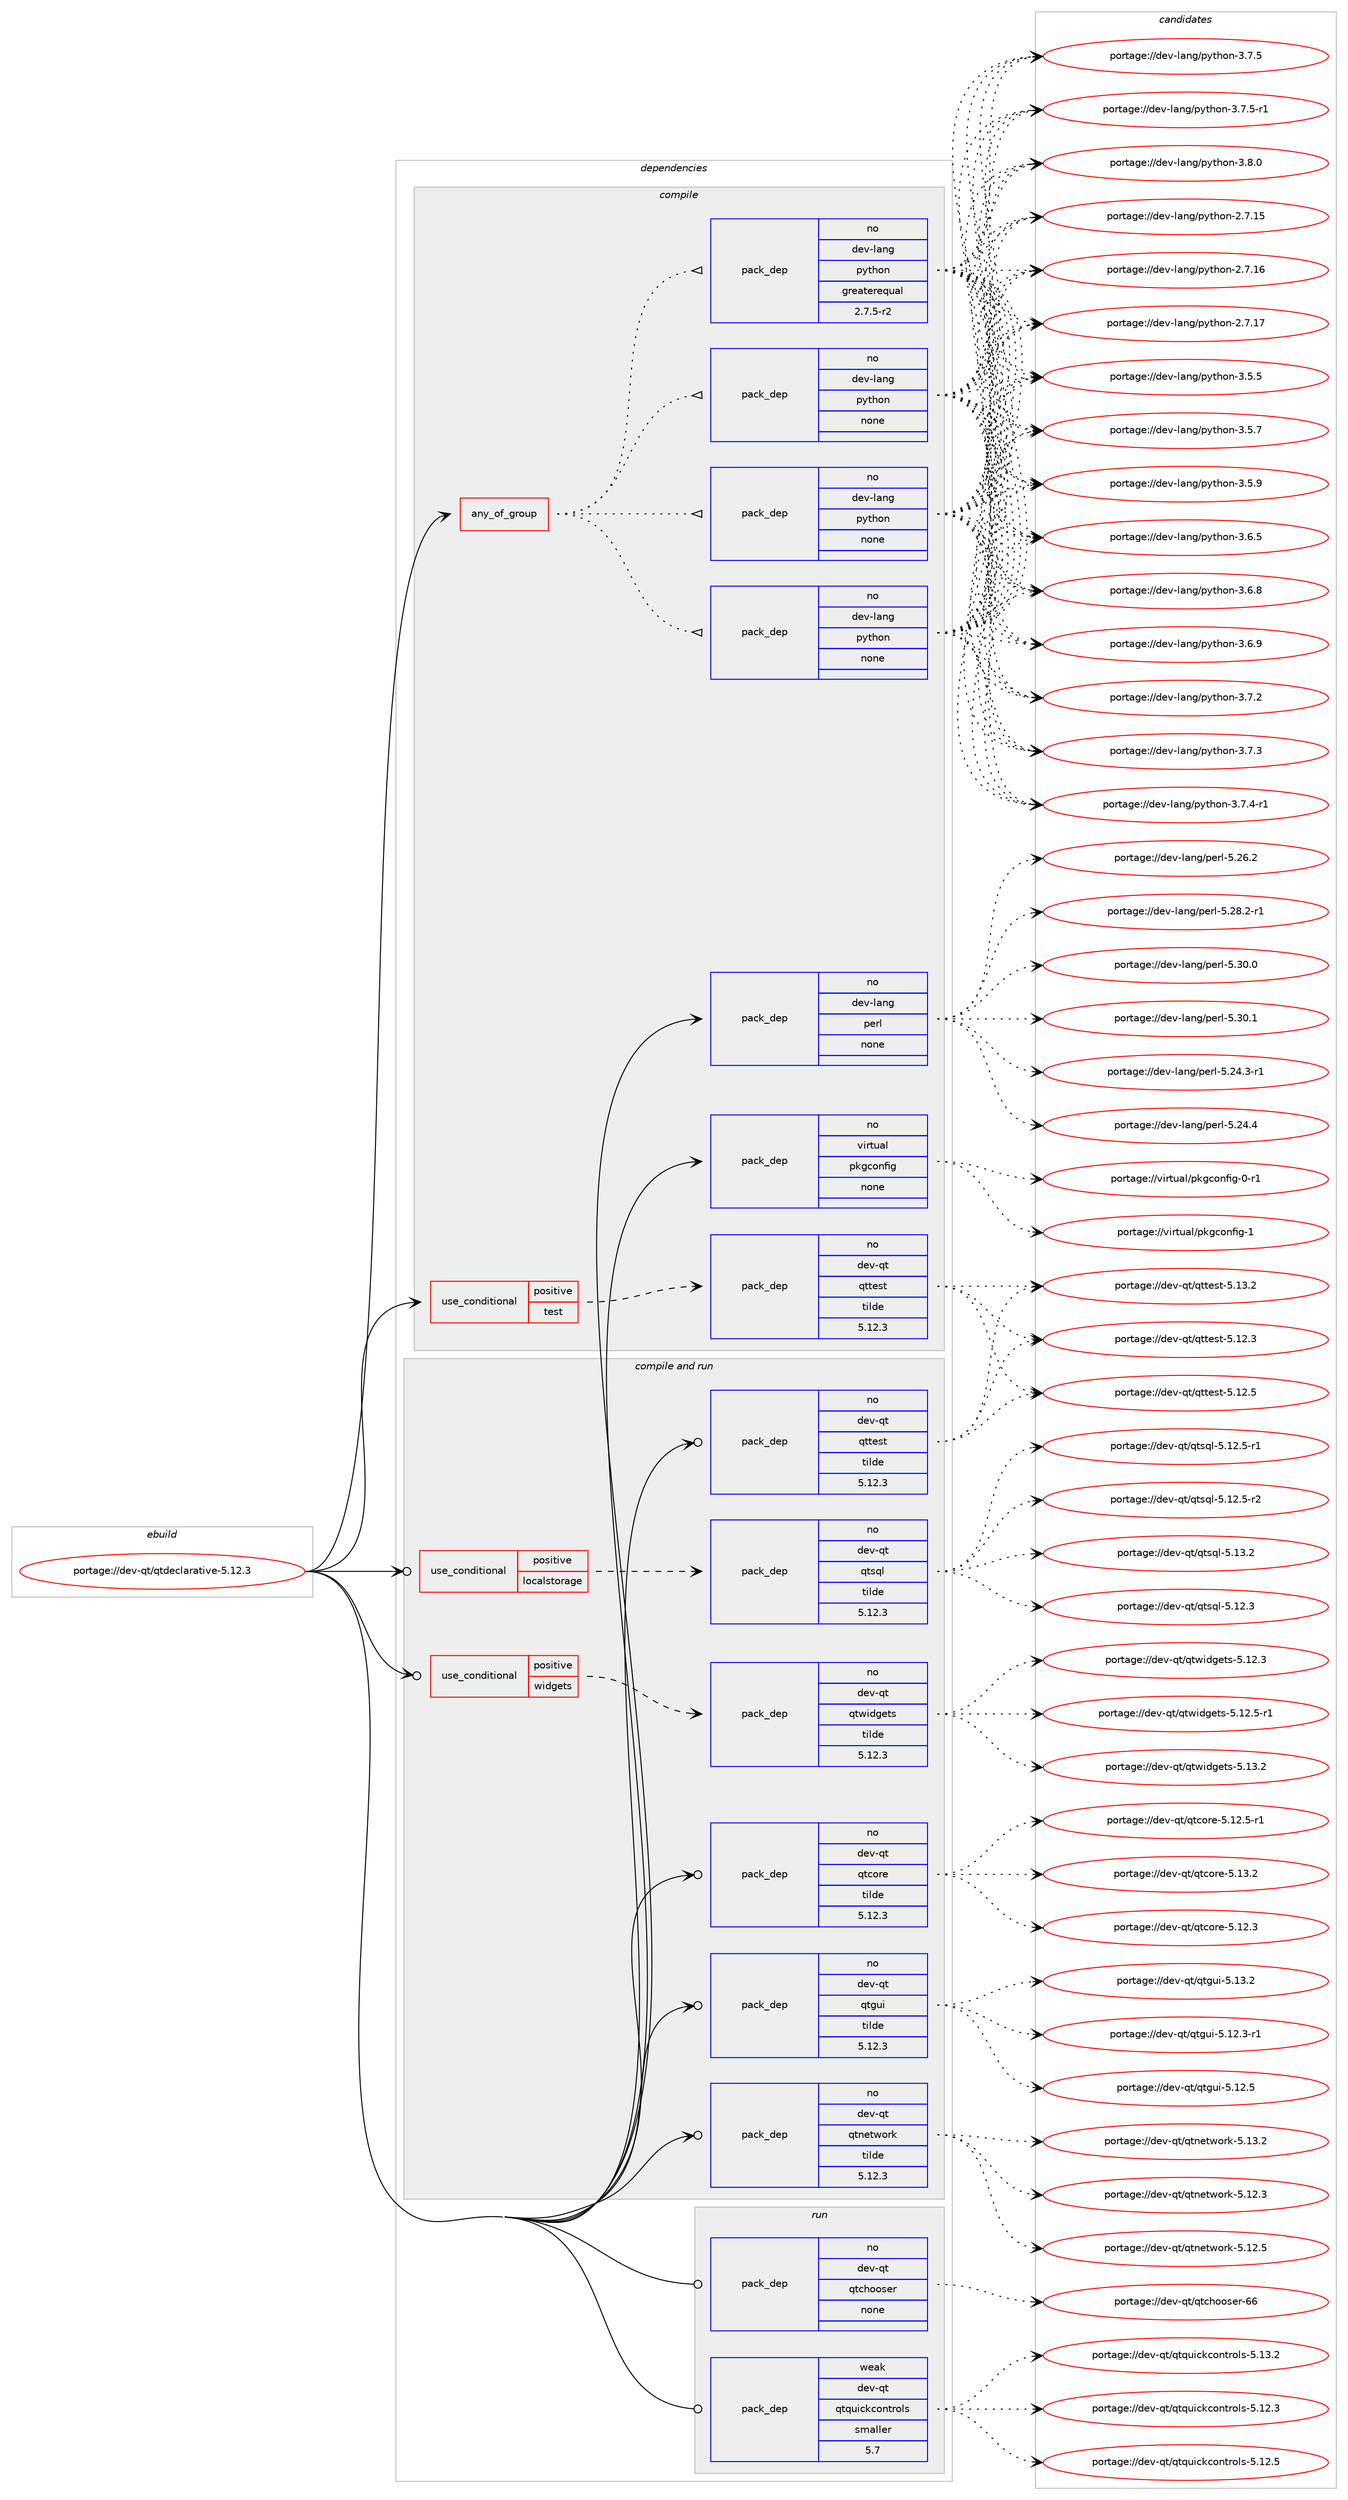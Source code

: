 digraph prolog {

# *************
# Graph options
# *************

newrank=true;
concentrate=true;
compound=true;
graph [rankdir=LR,fontname=Helvetica,fontsize=10,ranksep=1.5];#, ranksep=2.5, nodesep=0.2];
edge  [arrowhead=vee];
node  [fontname=Helvetica,fontsize=10];

# **********
# The ebuild
# **********

subgraph cluster_leftcol {
color=gray;
rank=same;
label=<<i>ebuild</i>>;
id [label="portage://dev-qt/qtdeclarative-5.12.3", color=red, width=4, href="../dev-qt/qtdeclarative-5.12.3.svg"];
}

# ****************
# The dependencies
# ****************

subgraph cluster_midcol {
color=gray;
label=<<i>dependencies</i>>;
subgraph cluster_compile {
fillcolor="#eeeeee";
style=filled;
label=<<i>compile</i>>;
subgraph any3339 {
dependency181263 [label=<<TABLE BORDER="0" CELLBORDER="1" CELLSPACING="0" CELLPADDING="4"><TR><TD CELLPADDING="10">any_of_group</TD></TR></TABLE>>, shape=none, color=red];subgraph pack136338 {
dependency181264 [label=<<TABLE BORDER="0" CELLBORDER="1" CELLSPACING="0" CELLPADDING="4" WIDTH="220"><TR><TD ROWSPAN="6" CELLPADDING="30">pack_dep</TD></TR><TR><TD WIDTH="110">no</TD></TR><TR><TD>dev-lang</TD></TR><TR><TD>python</TD></TR><TR><TD>none</TD></TR><TR><TD></TD></TR></TABLE>>, shape=none, color=blue];
}
dependency181263:e -> dependency181264:w [weight=20,style="dotted",arrowhead="oinv"];
subgraph pack136339 {
dependency181265 [label=<<TABLE BORDER="0" CELLBORDER="1" CELLSPACING="0" CELLPADDING="4" WIDTH="220"><TR><TD ROWSPAN="6" CELLPADDING="30">pack_dep</TD></TR><TR><TD WIDTH="110">no</TD></TR><TR><TD>dev-lang</TD></TR><TR><TD>python</TD></TR><TR><TD>none</TD></TR><TR><TD></TD></TR></TABLE>>, shape=none, color=blue];
}
dependency181263:e -> dependency181265:w [weight=20,style="dotted",arrowhead="oinv"];
subgraph pack136340 {
dependency181266 [label=<<TABLE BORDER="0" CELLBORDER="1" CELLSPACING="0" CELLPADDING="4" WIDTH="220"><TR><TD ROWSPAN="6" CELLPADDING="30">pack_dep</TD></TR><TR><TD WIDTH="110">no</TD></TR><TR><TD>dev-lang</TD></TR><TR><TD>python</TD></TR><TR><TD>none</TD></TR><TR><TD></TD></TR></TABLE>>, shape=none, color=blue];
}
dependency181263:e -> dependency181266:w [weight=20,style="dotted",arrowhead="oinv"];
subgraph pack136341 {
dependency181267 [label=<<TABLE BORDER="0" CELLBORDER="1" CELLSPACING="0" CELLPADDING="4" WIDTH="220"><TR><TD ROWSPAN="6" CELLPADDING="30">pack_dep</TD></TR><TR><TD WIDTH="110">no</TD></TR><TR><TD>dev-lang</TD></TR><TR><TD>python</TD></TR><TR><TD>greaterequal</TD></TR><TR><TD>2.7.5-r2</TD></TR></TABLE>>, shape=none, color=blue];
}
dependency181263:e -> dependency181267:w [weight=20,style="dotted",arrowhead="oinv"];
}
id:e -> dependency181263:w [weight=20,style="solid",arrowhead="vee"];
subgraph cond41513 {
dependency181268 [label=<<TABLE BORDER="0" CELLBORDER="1" CELLSPACING="0" CELLPADDING="4"><TR><TD ROWSPAN="3" CELLPADDING="10">use_conditional</TD></TR><TR><TD>positive</TD></TR><TR><TD>test</TD></TR></TABLE>>, shape=none, color=red];
subgraph pack136342 {
dependency181269 [label=<<TABLE BORDER="0" CELLBORDER="1" CELLSPACING="0" CELLPADDING="4" WIDTH="220"><TR><TD ROWSPAN="6" CELLPADDING="30">pack_dep</TD></TR><TR><TD WIDTH="110">no</TD></TR><TR><TD>dev-qt</TD></TR><TR><TD>qttest</TD></TR><TR><TD>tilde</TD></TR><TR><TD>5.12.3</TD></TR></TABLE>>, shape=none, color=blue];
}
dependency181268:e -> dependency181269:w [weight=20,style="dashed",arrowhead="vee"];
}
id:e -> dependency181268:w [weight=20,style="solid",arrowhead="vee"];
subgraph pack136343 {
dependency181270 [label=<<TABLE BORDER="0" CELLBORDER="1" CELLSPACING="0" CELLPADDING="4" WIDTH="220"><TR><TD ROWSPAN="6" CELLPADDING="30">pack_dep</TD></TR><TR><TD WIDTH="110">no</TD></TR><TR><TD>dev-lang</TD></TR><TR><TD>perl</TD></TR><TR><TD>none</TD></TR><TR><TD></TD></TR></TABLE>>, shape=none, color=blue];
}
id:e -> dependency181270:w [weight=20,style="solid",arrowhead="vee"];
subgraph pack136344 {
dependency181271 [label=<<TABLE BORDER="0" CELLBORDER="1" CELLSPACING="0" CELLPADDING="4" WIDTH="220"><TR><TD ROWSPAN="6" CELLPADDING="30">pack_dep</TD></TR><TR><TD WIDTH="110">no</TD></TR><TR><TD>virtual</TD></TR><TR><TD>pkgconfig</TD></TR><TR><TD>none</TD></TR><TR><TD></TD></TR></TABLE>>, shape=none, color=blue];
}
id:e -> dependency181271:w [weight=20,style="solid",arrowhead="vee"];
}
subgraph cluster_compileandrun {
fillcolor="#eeeeee";
style=filled;
label=<<i>compile and run</i>>;
subgraph cond41514 {
dependency181272 [label=<<TABLE BORDER="0" CELLBORDER="1" CELLSPACING="0" CELLPADDING="4"><TR><TD ROWSPAN="3" CELLPADDING="10">use_conditional</TD></TR><TR><TD>positive</TD></TR><TR><TD>localstorage</TD></TR></TABLE>>, shape=none, color=red];
subgraph pack136345 {
dependency181273 [label=<<TABLE BORDER="0" CELLBORDER="1" CELLSPACING="0" CELLPADDING="4" WIDTH="220"><TR><TD ROWSPAN="6" CELLPADDING="30">pack_dep</TD></TR><TR><TD WIDTH="110">no</TD></TR><TR><TD>dev-qt</TD></TR><TR><TD>qtsql</TD></TR><TR><TD>tilde</TD></TR><TR><TD>5.12.3</TD></TR></TABLE>>, shape=none, color=blue];
}
dependency181272:e -> dependency181273:w [weight=20,style="dashed",arrowhead="vee"];
}
id:e -> dependency181272:w [weight=20,style="solid",arrowhead="odotvee"];
subgraph cond41515 {
dependency181274 [label=<<TABLE BORDER="0" CELLBORDER="1" CELLSPACING="0" CELLPADDING="4"><TR><TD ROWSPAN="3" CELLPADDING="10">use_conditional</TD></TR><TR><TD>positive</TD></TR><TR><TD>widgets</TD></TR></TABLE>>, shape=none, color=red];
subgraph pack136346 {
dependency181275 [label=<<TABLE BORDER="0" CELLBORDER="1" CELLSPACING="0" CELLPADDING="4" WIDTH="220"><TR><TD ROWSPAN="6" CELLPADDING="30">pack_dep</TD></TR><TR><TD WIDTH="110">no</TD></TR><TR><TD>dev-qt</TD></TR><TR><TD>qtwidgets</TD></TR><TR><TD>tilde</TD></TR><TR><TD>5.12.3</TD></TR></TABLE>>, shape=none, color=blue];
}
dependency181274:e -> dependency181275:w [weight=20,style="dashed",arrowhead="vee"];
}
id:e -> dependency181274:w [weight=20,style="solid",arrowhead="odotvee"];
subgraph pack136347 {
dependency181276 [label=<<TABLE BORDER="0" CELLBORDER="1" CELLSPACING="0" CELLPADDING="4" WIDTH="220"><TR><TD ROWSPAN="6" CELLPADDING="30">pack_dep</TD></TR><TR><TD WIDTH="110">no</TD></TR><TR><TD>dev-qt</TD></TR><TR><TD>qtcore</TD></TR><TR><TD>tilde</TD></TR><TR><TD>5.12.3</TD></TR></TABLE>>, shape=none, color=blue];
}
id:e -> dependency181276:w [weight=20,style="solid",arrowhead="odotvee"];
subgraph pack136348 {
dependency181277 [label=<<TABLE BORDER="0" CELLBORDER="1" CELLSPACING="0" CELLPADDING="4" WIDTH="220"><TR><TD ROWSPAN="6" CELLPADDING="30">pack_dep</TD></TR><TR><TD WIDTH="110">no</TD></TR><TR><TD>dev-qt</TD></TR><TR><TD>qtgui</TD></TR><TR><TD>tilde</TD></TR><TR><TD>5.12.3</TD></TR></TABLE>>, shape=none, color=blue];
}
id:e -> dependency181277:w [weight=20,style="solid",arrowhead="odotvee"];
subgraph pack136349 {
dependency181278 [label=<<TABLE BORDER="0" CELLBORDER="1" CELLSPACING="0" CELLPADDING="4" WIDTH="220"><TR><TD ROWSPAN="6" CELLPADDING="30">pack_dep</TD></TR><TR><TD WIDTH="110">no</TD></TR><TR><TD>dev-qt</TD></TR><TR><TD>qtnetwork</TD></TR><TR><TD>tilde</TD></TR><TR><TD>5.12.3</TD></TR></TABLE>>, shape=none, color=blue];
}
id:e -> dependency181278:w [weight=20,style="solid",arrowhead="odotvee"];
subgraph pack136350 {
dependency181279 [label=<<TABLE BORDER="0" CELLBORDER="1" CELLSPACING="0" CELLPADDING="4" WIDTH="220"><TR><TD ROWSPAN="6" CELLPADDING="30">pack_dep</TD></TR><TR><TD WIDTH="110">no</TD></TR><TR><TD>dev-qt</TD></TR><TR><TD>qttest</TD></TR><TR><TD>tilde</TD></TR><TR><TD>5.12.3</TD></TR></TABLE>>, shape=none, color=blue];
}
id:e -> dependency181279:w [weight=20,style="solid",arrowhead="odotvee"];
}
subgraph cluster_run {
fillcolor="#eeeeee";
style=filled;
label=<<i>run</i>>;
subgraph pack136351 {
dependency181280 [label=<<TABLE BORDER="0" CELLBORDER="1" CELLSPACING="0" CELLPADDING="4" WIDTH="220"><TR><TD ROWSPAN="6" CELLPADDING="30">pack_dep</TD></TR><TR><TD WIDTH="110">no</TD></TR><TR><TD>dev-qt</TD></TR><TR><TD>qtchooser</TD></TR><TR><TD>none</TD></TR><TR><TD></TD></TR></TABLE>>, shape=none, color=blue];
}
id:e -> dependency181280:w [weight=20,style="solid",arrowhead="odot"];
subgraph pack136352 {
dependency181281 [label=<<TABLE BORDER="0" CELLBORDER="1" CELLSPACING="0" CELLPADDING="4" WIDTH="220"><TR><TD ROWSPAN="6" CELLPADDING="30">pack_dep</TD></TR><TR><TD WIDTH="110">weak</TD></TR><TR><TD>dev-qt</TD></TR><TR><TD>qtquickcontrols</TD></TR><TR><TD>smaller</TD></TR><TR><TD>5.7</TD></TR></TABLE>>, shape=none, color=blue];
}
id:e -> dependency181281:w [weight=20,style="solid",arrowhead="odot"];
}
}

# **************
# The candidates
# **************

subgraph cluster_choices {
rank=same;
color=gray;
label=<<i>candidates</i>>;

subgraph choice136338 {
color=black;
nodesep=1;
choiceportage10010111845108971101034711212111610411111045504655464953 [label="portage://dev-lang/python-2.7.15", color=red, width=4,href="../dev-lang/python-2.7.15.svg"];
choiceportage10010111845108971101034711212111610411111045504655464954 [label="portage://dev-lang/python-2.7.16", color=red, width=4,href="../dev-lang/python-2.7.16.svg"];
choiceportage10010111845108971101034711212111610411111045504655464955 [label="portage://dev-lang/python-2.7.17", color=red, width=4,href="../dev-lang/python-2.7.17.svg"];
choiceportage100101118451089711010347112121116104111110455146534653 [label="portage://dev-lang/python-3.5.5", color=red, width=4,href="../dev-lang/python-3.5.5.svg"];
choiceportage100101118451089711010347112121116104111110455146534655 [label="portage://dev-lang/python-3.5.7", color=red, width=4,href="../dev-lang/python-3.5.7.svg"];
choiceportage100101118451089711010347112121116104111110455146534657 [label="portage://dev-lang/python-3.5.9", color=red, width=4,href="../dev-lang/python-3.5.9.svg"];
choiceportage100101118451089711010347112121116104111110455146544653 [label="portage://dev-lang/python-3.6.5", color=red, width=4,href="../dev-lang/python-3.6.5.svg"];
choiceportage100101118451089711010347112121116104111110455146544656 [label="portage://dev-lang/python-3.6.8", color=red, width=4,href="../dev-lang/python-3.6.8.svg"];
choiceportage100101118451089711010347112121116104111110455146544657 [label="portage://dev-lang/python-3.6.9", color=red, width=4,href="../dev-lang/python-3.6.9.svg"];
choiceportage100101118451089711010347112121116104111110455146554650 [label="portage://dev-lang/python-3.7.2", color=red, width=4,href="../dev-lang/python-3.7.2.svg"];
choiceportage100101118451089711010347112121116104111110455146554651 [label="portage://dev-lang/python-3.7.3", color=red, width=4,href="../dev-lang/python-3.7.3.svg"];
choiceportage1001011184510897110103471121211161041111104551465546524511449 [label="portage://dev-lang/python-3.7.4-r1", color=red, width=4,href="../dev-lang/python-3.7.4-r1.svg"];
choiceportage100101118451089711010347112121116104111110455146554653 [label="portage://dev-lang/python-3.7.5", color=red, width=4,href="../dev-lang/python-3.7.5.svg"];
choiceportage1001011184510897110103471121211161041111104551465546534511449 [label="portage://dev-lang/python-3.7.5-r1", color=red, width=4,href="../dev-lang/python-3.7.5-r1.svg"];
choiceportage100101118451089711010347112121116104111110455146564648 [label="portage://dev-lang/python-3.8.0", color=red, width=4,href="../dev-lang/python-3.8.0.svg"];
dependency181264:e -> choiceportage10010111845108971101034711212111610411111045504655464953:w [style=dotted,weight="100"];
dependency181264:e -> choiceportage10010111845108971101034711212111610411111045504655464954:w [style=dotted,weight="100"];
dependency181264:e -> choiceportage10010111845108971101034711212111610411111045504655464955:w [style=dotted,weight="100"];
dependency181264:e -> choiceportage100101118451089711010347112121116104111110455146534653:w [style=dotted,weight="100"];
dependency181264:e -> choiceportage100101118451089711010347112121116104111110455146534655:w [style=dotted,weight="100"];
dependency181264:e -> choiceportage100101118451089711010347112121116104111110455146534657:w [style=dotted,weight="100"];
dependency181264:e -> choiceportage100101118451089711010347112121116104111110455146544653:w [style=dotted,weight="100"];
dependency181264:e -> choiceportage100101118451089711010347112121116104111110455146544656:w [style=dotted,weight="100"];
dependency181264:e -> choiceportage100101118451089711010347112121116104111110455146544657:w [style=dotted,weight="100"];
dependency181264:e -> choiceportage100101118451089711010347112121116104111110455146554650:w [style=dotted,weight="100"];
dependency181264:e -> choiceportage100101118451089711010347112121116104111110455146554651:w [style=dotted,weight="100"];
dependency181264:e -> choiceportage1001011184510897110103471121211161041111104551465546524511449:w [style=dotted,weight="100"];
dependency181264:e -> choiceportage100101118451089711010347112121116104111110455146554653:w [style=dotted,weight="100"];
dependency181264:e -> choiceportage1001011184510897110103471121211161041111104551465546534511449:w [style=dotted,weight="100"];
dependency181264:e -> choiceportage100101118451089711010347112121116104111110455146564648:w [style=dotted,weight="100"];
}
subgraph choice136339 {
color=black;
nodesep=1;
choiceportage10010111845108971101034711212111610411111045504655464953 [label="portage://dev-lang/python-2.7.15", color=red, width=4,href="../dev-lang/python-2.7.15.svg"];
choiceportage10010111845108971101034711212111610411111045504655464954 [label="portage://dev-lang/python-2.7.16", color=red, width=4,href="../dev-lang/python-2.7.16.svg"];
choiceportage10010111845108971101034711212111610411111045504655464955 [label="portage://dev-lang/python-2.7.17", color=red, width=4,href="../dev-lang/python-2.7.17.svg"];
choiceportage100101118451089711010347112121116104111110455146534653 [label="portage://dev-lang/python-3.5.5", color=red, width=4,href="../dev-lang/python-3.5.5.svg"];
choiceportage100101118451089711010347112121116104111110455146534655 [label="portage://dev-lang/python-3.5.7", color=red, width=4,href="../dev-lang/python-3.5.7.svg"];
choiceportage100101118451089711010347112121116104111110455146534657 [label="portage://dev-lang/python-3.5.9", color=red, width=4,href="../dev-lang/python-3.5.9.svg"];
choiceportage100101118451089711010347112121116104111110455146544653 [label="portage://dev-lang/python-3.6.5", color=red, width=4,href="../dev-lang/python-3.6.5.svg"];
choiceportage100101118451089711010347112121116104111110455146544656 [label="portage://dev-lang/python-3.6.8", color=red, width=4,href="../dev-lang/python-3.6.8.svg"];
choiceportage100101118451089711010347112121116104111110455146544657 [label="portage://dev-lang/python-3.6.9", color=red, width=4,href="../dev-lang/python-3.6.9.svg"];
choiceportage100101118451089711010347112121116104111110455146554650 [label="portage://dev-lang/python-3.7.2", color=red, width=4,href="../dev-lang/python-3.7.2.svg"];
choiceportage100101118451089711010347112121116104111110455146554651 [label="portage://dev-lang/python-3.7.3", color=red, width=4,href="../dev-lang/python-3.7.3.svg"];
choiceportage1001011184510897110103471121211161041111104551465546524511449 [label="portage://dev-lang/python-3.7.4-r1", color=red, width=4,href="../dev-lang/python-3.7.4-r1.svg"];
choiceportage100101118451089711010347112121116104111110455146554653 [label="portage://dev-lang/python-3.7.5", color=red, width=4,href="../dev-lang/python-3.7.5.svg"];
choiceportage1001011184510897110103471121211161041111104551465546534511449 [label="portage://dev-lang/python-3.7.5-r1", color=red, width=4,href="../dev-lang/python-3.7.5-r1.svg"];
choiceportage100101118451089711010347112121116104111110455146564648 [label="portage://dev-lang/python-3.8.0", color=red, width=4,href="../dev-lang/python-3.8.0.svg"];
dependency181265:e -> choiceportage10010111845108971101034711212111610411111045504655464953:w [style=dotted,weight="100"];
dependency181265:e -> choiceportage10010111845108971101034711212111610411111045504655464954:w [style=dotted,weight="100"];
dependency181265:e -> choiceportage10010111845108971101034711212111610411111045504655464955:w [style=dotted,weight="100"];
dependency181265:e -> choiceportage100101118451089711010347112121116104111110455146534653:w [style=dotted,weight="100"];
dependency181265:e -> choiceportage100101118451089711010347112121116104111110455146534655:w [style=dotted,weight="100"];
dependency181265:e -> choiceportage100101118451089711010347112121116104111110455146534657:w [style=dotted,weight="100"];
dependency181265:e -> choiceportage100101118451089711010347112121116104111110455146544653:w [style=dotted,weight="100"];
dependency181265:e -> choiceportage100101118451089711010347112121116104111110455146544656:w [style=dotted,weight="100"];
dependency181265:e -> choiceportage100101118451089711010347112121116104111110455146544657:w [style=dotted,weight="100"];
dependency181265:e -> choiceportage100101118451089711010347112121116104111110455146554650:w [style=dotted,weight="100"];
dependency181265:e -> choiceportage100101118451089711010347112121116104111110455146554651:w [style=dotted,weight="100"];
dependency181265:e -> choiceportage1001011184510897110103471121211161041111104551465546524511449:w [style=dotted,weight="100"];
dependency181265:e -> choiceportage100101118451089711010347112121116104111110455146554653:w [style=dotted,weight="100"];
dependency181265:e -> choiceportage1001011184510897110103471121211161041111104551465546534511449:w [style=dotted,weight="100"];
dependency181265:e -> choiceportage100101118451089711010347112121116104111110455146564648:w [style=dotted,weight="100"];
}
subgraph choice136340 {
color=black;
nodesep=1;
choiceportage10010111845108971101034711212111610411111045504655464953 [label="portage://dev-lang/python-2.7.15", color=red, width=4,href="../dev-lang/python-2.7.15.svg"];
choiceportage10010111845108971101034711212111610411111045504655464954 [label="portage://dev-lang/python-2.7.16", color=red, width=4,href="../dev-lang/python-2.7.16.svg"];
choiceportage10010111845108971101034711212111610411111045504655464955 [label="portage://dev-lang/python-2.7.17", color=red, width=4,href="../dev-lang/python-2.7.17.svg"];
choiceportage100101118451089711010347112121116104111110455146534653 [label="portage://dev-lang/python-3.5.5", color=red, width=4,href="../dev-lang/python-3.5.5.svg"];
choiceportage100101118451089711010347112121116104111110455146534655 [label="portage://dev-lang/python-3.5.7", color=red, width=4,href="../dev-lang/python-3.5.7.svg"];
choiceportage100101118451089711010347112121116104111110455146534657 [label="portage://dev-lang/python-3.5.9", color=red, width=4,href="../dev-lang/python-3.5.9.svg"];
choiceportage100101118451089711010347112121116104111110455146544653 [label="portage://dev-lang/python-3.6.5", color=red, width=4,href="../dev-lang/python-3.6.5.svg"];
choiceportage100101118451089711010347112121116104111110455146544656 [label="portage://dev-lang/python-3.6.8", color=red, width=4,href="../dev-lang/python-3.6.8.svg"];
choiceportage100101118451089711010347112121116104111110455146544657 [label="portage://dev-lang/python-3.6.9", color=red, width=4,href="../dev-lang/python-3.6.9.svg"];
choiceportage100101118451089711010347112121116104111110455146554650 [label="portage://dev-lang/python-3.7.2", color=red, width=4,href="../dev-lang/python-3.7.2.svg"];
choiceportage100101118451089711010347112121116104111110455146554651 [label="portage://dev-lang/python-3.7.3", color=red, width=4,href="../dev-lang/python-3.7.3.svg"];
choiceportage1001011184510897110103471121211161041111104551465546524511449 [label="portage://dev-lang/python-3.7.4-r1", color=red, width=4,href="../dev-lang/python-3.7.4-r1.svg"];
choiceportage100101118451089711010347112121116104111110455146554653 [label="portage://dev-lang/python-3.7.5", color=red, width=4,href="../dev-lang/python-3.7.5.svg"];
choiceportage1001011184510897110103471121211161041111104551465546534511449 [label="portage://dev-lang/python-3.7.5-r1", color=red, width=4,href="../dev-lang/python-3.7.5-r1.svg"];
choiceportage100101118451089711010347112121116104111110455146564648 [label="portage://dev-lang/python-3.8.0", color=red, width=4,href="../dev-lang/python-3.8.0.svg"];
dependency181266:e -> choiceportage10010111845108971101034711212111610411111045504655464953:w [style=dotted,weight="100"];
dependency181266:e -> choiceportage10010111845108971101034711212111610411111045504655464954:w [style=dotted,weight="100"];
dependency181266:e -> choiceportage10010111845108971101034711212111610411111045504655464955:w [style=dotted,weight="100"];
dependency181266:e -> choiceportage100101118451089711010347112121116104111110455146534653:w [style=dotted,weight="100"];
dependency181266:e -> choiceportage100101118451089711010347112121116104111110455146534655:w [style=dotted,weight="100"];
dependency181266:e -> choiceportage100101118451089711010347112121116104111110455146534657:w [style=dotted,weight="100"];
dependency181266:e -> choiceportage100101118451089711010347112121116104111110455146544653:w [style=dotted,weight="100"];
dependency181266:e -> choiceportage100101118451089711010347112121116104111110455146544656:w [style=dotted,weight="100"];
dependency181266:e -> choiceportage100101118451089711010347112121116104111110455146544657:w [style=dotted,weight="100"];
dependency181266:e -> choiceportage100101118451089711010347112121116104111110455146554650:w [style=dotted,weight="100"];
dependency181266:e -> choiceportage100101118451089711010347112121116104111110455146554651:w [style=dotted,weight="100"];
dependency181266:e -> choiceportage1001011184510897110103471121211161041111104551465546524511449:w [style=dotted,weight="100"];
dependency181266:e -> choiceportage100101118451089711010347112121116104111110455146554653:w [style=dotted,weight="100"];
dependency181266:e -> choiceportage1001011184510897110103471121211161041111104551465546534511449:w [style=dotted,weight="100"];
dependency181266:e -> choiceportage100101118451089711010347112121116104111110455146564648:w [style=dotted,weight="100"];
}
subgraph choice136341 {
color=black;
nodesep=1;
choiceportage10010111845108971101034711212111610411111045504655464953 [label="portage://dev-lang/python-2.7.15", color=red, width=4,href="../dev-lang/python-2.7.15.svg"];
choiceportage10010111845108971101034711212111610411111045504655464954 [label="portage://dev-lang/python-2.7.16", color=red, width=4,href="../dev-lang/python-2.7.16.svg"];
choiceportage10010111845108971101034711212111610411111045504655464955 [label="portage://dev-lang/python-2.7.17", color=red, width=4,href="../dev-lang/python-2.7.17.svg"];
choiceportage100101118451089711010347112121116104111110455146534653 [label="portage://dev-lang/python-3.5.5", color=red, width=4,href="../dev-lang/python-3.5.5.svg"];
choiceportage100101118451089711010347112121116104111110455146534655 [label="portage://dev-lang/python-3.5.7", color=red, width=4,href="../dev-lang/python-3.5.7.svg"];
choiceportage100101118451089711010347112121116104111110455146534657 [label="portage://dev-lang/python-3.5.9", color=red, width=4,href="../dev-lang/python-3.5.9.svg"];
choiceportage100101118451089711010347112121116104111110455146544653 [label="portage://dev-lang/python-3.6.5", color=red, width=4,href="../dev-lang/python-3.6.5.svg"];
choiceportage100101118451089711010347112121116104111110455146544656 [label="portage://dev-lang/python-3.6.8", color=red, width=4,href="../dev-lang/python-3.6.8.svg"];
choiceportage100101118451089711010347112121116104111110455146544657 [label="portage://dev-lang/python-3.6.9", color=red, width=4,href="../dev-lang/python-3.6.9.svg"];
choiceportage100101118451089711010347112121116104111110455146554650 [label="portage://dev-lang/python-3.7.2", color=red, width=4,href="../dev-lang/python-3.7.2.svg"];
choiceportage100101118451089711010347112121116104111110455146554651 [label="portage://dev-lang/python-3.7.3", color=red, width=4,href="../dev-lang/python-3.7.3.svg"];
choiceportage1001011184510897110103471121211161041111104551465546524511449 [label="portage://dev-lang/python-3.7.4-r1", color=red, width=4,href="../dev-lang/python-3.7.4-r1.svg"];
choiceportage100101118451089711010347112121116104111110455146554653 [label="portage://dev-lang/python-3.7.5", color=red, width=4,href="../dev-lang/python-3.7.5.svg"];
choiceportage1001011184510897110103471121211161041111104551465546534511449 [label="portage://dev-lang/python-3.7.5-r1", color=red, width=4,href="../dev-lang/python-3.7.5-r1.svg"];
choiceportage100101118451089711010347112121116104111110455146564648 [label="portage://dev-lang/python-3.8.0", color=red, width=4,href="../dev-lang/python-3.8.0.svg"];
dependency181267:e -> choiceportage10010111845108971101034711212111610411111045504655464953:w [style=dotted,weight="100"];
dependency181267:e -> choiceportage10010111845108971101034711212111610411111045504655464954:w [style=dotted,weight="100"];
dependency181267:e -> choiceportage10010111845108971101034711212111610411111045504655464955:w [style=dotted,weight="100"];
dependency181267:e -> choiceportage100101118451089711010347112121116104111110455146534653:w [style=dotted,weight="100"];
dependency181267:e -> choiceportage100101118451089711010347112121116104111110455146534655:w [style=dotted,weight="100"];
dependency181267:e -> choiceportage100101118451089711010347112121116104111110455146534657:w [style=dotted,weight="100"];
dependency181267:e -> choiceportage100101118451089711010347112121116104111110455146544653:w [style=dotted,weight="100"];
dependency181267:e -> choiceportage100101118451089711010347112121116104111110455146544656:w [style=dotted,weight="100"];
dependency181267:e -> choiceportage100101118451089711010347112121116104111110455146544657:w [style=dotted,weight="100"];
dependency181267:e -> choiceportage100101118451089711010347112121116104111110455146554650:w [style=dotted,weight="100"];
dependency181267:e -> choiceportage100101118451089711010347112121116104111110455146554651:w [style=dotted,weight="100"];
dependency181267:e -> choiceportage1001011184510897110103471121211161041111104551465546524511449:w [style=dotted,weight="100"];
dependency181267:e -> choiceportage100101118451089711010347112121116104111110455146554653:w [style=dotted,weight="100"];
dependency181267:e -> choiceportage1001011184510897110103471121211161041111104551465546534511449:w [style=dotted,weight="100"];
dependency181267:e -> choiceportage100101118451089711010347112121116104111110455146564648:w [style=dotted,weight="100"];
}
subgraph choice136342 {
color=black;
nodesep=1;
choiceportage100101118451131164711311611610111511645534649504651 [label="portage://dev-qt/qttest-5.12.3", color=red, width=4,href="../dev-qt/qttest-5.12.3.svg"];
choiceportage100101118451131164711311611610111511645534649504653 [label="portage://dev-qt/qttest-5.12.5", color=red, width=4,href="../dev-qt/qttest-5.12.5.svg"];
choiceportage100101118451131164711311611610111511645534649514650 [label="portage://dev-qt/qttest-5.13.2", color=red, width=4,href="../dev-qt/qttest-5.13.2.svg"];
dependency181269:e -> choiceportage100101118451131164711311611610111511645534649504651:w [style=dotted,weight="100"];
dependency181269:e -> choiceportage100101118451131164711311611610111511645534649504653:w [style=dotted,weight="100"];
dependency181269:e -> choiceportage100101118451131164711311611610111511645534649514650:w [style=dotted,weight="100"];
}
subgraph choice136343 {
color=black;
nodesep=1;
choiceportage100101118451089711010347112101114108455346505246514511449 [label="portage://dev-lang/perl-5.24.3-r1", color=red, width=4,href="../dev-lang/perl-5.24.3-r1.svg"];
choiceportage10010111845108971101034711210111410845534650524652 [label="portage://dev-lang/perl-5.24.4", color=red, width=4,href="../dev-lang/perl-5.24.4.svg"];
choiceportage10010111845108971101034711210111410845534650544650 [label="portage://dev-lang/perl-5.26.2", color=red, width=4,href="../dev-lang/perl-5.26.2.svg"];
choiceportage100101118451089711010347112101114108455346505646504511449 [label="portage://dev-lang/perl-5.28.2-r1", color=red, width=4,href="../dev-lang/perl-5.28.2-r1.svg"];
choiceportage10010111845108971101034711210111410845534651484648 [label="portage://dev-lang/perl-5.30.0", color=red, width=4,href="../dev-lang/perl-5.30.0.svg"];
choiceportage10010111845108971101034711210111410845534651484649 [label="portage://dev-lang/perl-5.30.1", color=red, width=4,href="../dev-lang/perl-5.30.1.svg"];
dependency181270:e -> choiceportage100101118451089711010347112101114108455346505246514511449:w [style=dotted,weight="100"];
dependency181270:e -> choiceportage10010111845108971101034711210111410845534650524652:w [style=dotted,weight="100"];
dependency181270:e -> choiceportage10010111845108971101034711210111410845534650544650:w [style=dotted,weight="100"];
dependency181270:e -> choiceportage100101118451089711010347112101114108455346505646504511449:w [style=dotted,weight="100"];
dependency181270:e -> choiceportage10010111845108971101034711210111410845534651484648:w [style=dotted,weight="100"];
dependency181270:e -> choiceportage10010111845108971101034711210111410845534651484649:w [style=dotted,weight="100"];
}
subgraph choice136344 {
color=black;
nodesep=1;
choiceportage11810511411611797108471121071039911111010210510345484511449 [label="portage://virtual/pkgconfig-0-r1", color=red, width=4,href="../virtual/pkgconfig-0-r1.svg"];
choiceportage1181051141161179710847112107103991111101021051034549 [label="portage://virtual/pkgconfig-1", color=red, width=4,href="../virtual/pkgconfig-1.svg"];
dependency181271:e -> choiceportage11810511411611797108471121071039911111010210510345484511449:w [style=dotted,weight="100"];
dependency181271:e -> choiceportage1181051141161179710847112107103991111101021051034549:w [style=dotted,weight="100"];
}
subgraph choice136345 {
color=black;
nodesep=1;
choiceportage100101118451131164711311611511310845534649504651 [label="portage://dev-qt/qtsql-5.12.3", color=red, width=4,href="../dev-qt/qtsql-5.12.3.svg"];
choiceportage1001011184511311647113116115113108455346495046534511449 [label="portage://dev-qt/qtsql-5.12.5-r1", color=red, width=4,href="../dev-qt/qtsql-5.12.5-r1.svg"];
choiceportage1001011184511311647113116115113108455346495046534511450 [label="portage://dev-qt/qtsql-5.12.5-r2", color=red, width=4,href="../dev-qt/qtsql-5.12.5-r2.svg"];
choiceportage100101118451131164711311611511310845534649514650 [label="portage://dev-qt/qtsql-5.13.2", color=red, width=4,href="../dev-qt/qtsql-5.13.2.svg"];
dependency181273:e -> choiceportage100101118451131164711311611511310845534649504651:w [style=dotted,weight="100"];
dependency181273:e -> choiceportage1001011184511311647113116115113108455346495046534511449:w [style=dotted,weight="100"];
dependency181273:e -> choiceportage1001011184511311647113116115113108455346495046534511450:w [style=dotted,weight="100"];
dependency181273:e -> choiceportage100101118451131164711311611511310845534649514650:w [style=dotted,weight="100"];
}
subgraph choice136346 {
color=black;
nodesep=1;
choiceportage100101118451131164711311611910510010310111611545534649504651 [label="portage://dev-qt/qtwidgets-5.12.3", color=red, width=4,href="../dev-qt/qtwidgets-5.12.3.svg"];
choiceportage1001011184511311647113116119105100103101116115455346495046534511449 [label="portage://dev-qt/qtwidgets-5.12.5-r1", color=red, width=4,href="../dev-qt/qtwidgets-5.12.5-r1.svg"];
choiceportage100101118451131164711311611910510010310111611545534649514650 [label="portage://dev-qt/qtwidgets-5.13.2", color=red, width=4,href="../dev-qt/qtwidgets-5.13.2.svg"];
dependency181275:e -> choiceportage100101118451131164711311611910510010310111611545534649504651:w [style=dotted,weight="100"];
dependency181275:e -> choiceportage1001011184511311647113116119105100103101116115455346495046534511449:w [style=dotted,weight="100"];
dependency181275:e -> choiceportage100101118451131164711311611910510010310111611545534649514650:w [style=dotted,weight="100"];
}
subgraph choice136347 {
color=black;
nodesep=1;
choiceportage10010111845113116471131169911111410145534649504651 [label="portage://dev-qt/qtcore-5.12.3", color=red, width=4,href="../dev-qt/qtcore-5.12.3.svg"];
choiceportage100101118451131164711311699111114101455346495046534511449 [label="portage://dev-qt/qtcore-5.12.5-r1", color=red, width=4,href="../dev-qt/qtcore-5.12.5-r1.svg"];
choiceportage10010111845113116471131169911111410145534649514650 [label="portage://dev-qt/qtcore-5.13.2", color=red, width=4,href="../dev-qt/qtcore-5.13.2.svg"];
dependency181276:e -> choiceportage10010111845113116471131169911111410145534649504651:w [style=dotted,weight="100"];
dependency181276:e -> choiceportage100101118451131164711311699111114101455346495046534511449:w [style=dotted,weight="100"];
dependency181276:e -> choiceportage10010111845113116471131169911111410145534649514650:w [style=dotted,weight="100"];
}
subgraph choice136348 {
color=black;
nodesep=1;
choiceportage1001011184511311647113116103117105455346495046514511449 [label="portage://dev-qt/qtgui-5.12.3-r1", color=red, width=4,href="../dev-qt/qtgui-5.12.3-r1.svg"];
choiceportage100101118451131164711311610311710545534649504653 [label="portage://dev-qt/qtgui-5.12.5", color=red, width=4,href="../dev-qt/qtgui-5.12.5.svg"];
choiceportage100101118451131164711311610311710545534649514650 [label="portage://dev-qt/qtgui-5.13.2", color=red, width=4,href="../dev-qt/qtgui-5.13.2.svg"];
dependency181277:e -> choiceportage1001011184511311647113116103117105455346495046514511449:w [style=dotted,weight="100"];
dependency181277:e -> choiceportage100101118451131164711311610311710545534649504653:w [style=dotted,weight="100"];
dependency181277:e -> choiceportage100101118451131164711311610311710545534649514650:w [style=dotted,weight="100"];
}
subgraph choice136349 {
color=black;
nodesep=1;
choiceportage100101118451131164711311611010111611911111410745534649504651 [label="portage://dev-qt/qtnetwork-5.12.3", color=red, width=4,href="../dev-qt/qtnetwork-5.12.3.svg"];
choiceportage100101118451131164711311611010111611911111410745534649504653 [label="portage://dev-qt/qtnetwork-5.12.5", color=red, width=4,href="../dev-qt/qtnetwork-5.12.5.svg"];
choiceportage100101118451131164711311611010111611911111410745534649514650 [label="portage://dev-qt/qtnetwork-5.13.2", color=red, width=4,href="../dev-qt/qtnetwork-5.13.2.svg"];
dependency181278:e -> choiceportage100101118451131164711311611010111611911111410745534649504651:w [style=dotted,weight="100"];
dependency181278:e -> choiceportage100101118451131164711311611010111611911111410745534649504653:w [style=dotted,weight="100"];
dependency181278:e -> choiceportage100101118451131164711311611010111611911111410745534649514650:w [style=dotted,weight="100"];
}
subgraph choice136350 {
color=black;
nodesep=1;
choiceportage100101118451131164711311611610111511645534649504651 [label="portage://dev-qt/qttest-5.12.3", color=red, width=4,href="../dev-qt/qttest-5.12.3.svg"];
choiceportage100101118451131164711311611610111511645534649504653 [label="portage://dev-qt/qttest-5.12.5", color=red, width=4,href="../dev-qt/qttest-5.12.5.svg"];
choiceportage100101118451131164711311611610111511645534649514650 [label="portage://dev-qt/qttest-5.13.2", color=red, width=4,href="../dev-qt/qttest-5.13.2.svg"];
dependency181279:e -> choiceportage100101118451131164711311611610111511645534649504651:w [style=dotted,weight="100"];
dependency181279:e -> choiceportage100101118451131164711311611610111511645534649504653:w [style=dotted,weight="100"];
dependency181279:e -> choiceportage100101118451131164711311611610111511645534649514650:w [style=dotted,weight="100"];
}
subgraph choice136351 {
color=black;
nodesep=1;
choiceportage100101118451131164711311699104111111115101114455454 [label="portage://dev-qt/qtchooser-66", color=red, width=4,href="../dev-qt/qtchooser-66.svg"];
dependency181280:e -> choiceportage100101118451131164711311699104111111115101114455454:w [style=dotted,weight="100"];
}
subgraph choice136352 {
color=black;
nodesep=1;
choiceportage1001011184511311647113116113117105991079911111011611411110811545534649504651 [label="portage://dev-qt/qtquickcontrols-5.12.3", color=red, width=4,href="../dev-qt/qtquickcontrols-5.12.3.svg"];
choiceportage1001011184511311647113116113117105991079911111011611411110811545534649504653 [label="portage://dev-qt/qtquickcontrols-5.12.5", color=red, width=4,href="../dev-qt/qtquickcontrols-5.12.5.svg"];
choiceportage1001011184511311647113116113117105991079911111011611411110811545534649514650 [label="portage://dev-qt/qtquickcontrols-5.13.2", color=red, width=4,href="../dev-qt/qtquickcontrols-5.13.2.svg"];
dependency181281:e -> choiceportage1001011184511311647113116113117105991079911111011611411110811545534649504651:w [style=dotted,weight="100"];
dependency181281:e -> choiceportage1001011184511311647113116113117105991079911111011611411110811545534649504653:w [style=dotted,weight="100"];
dependency181281:e -> choiceportage1001011184511311647113116113117105991079911111011611411110811545534649514650:w [style=dotted,weight="100"];
}
}

}
